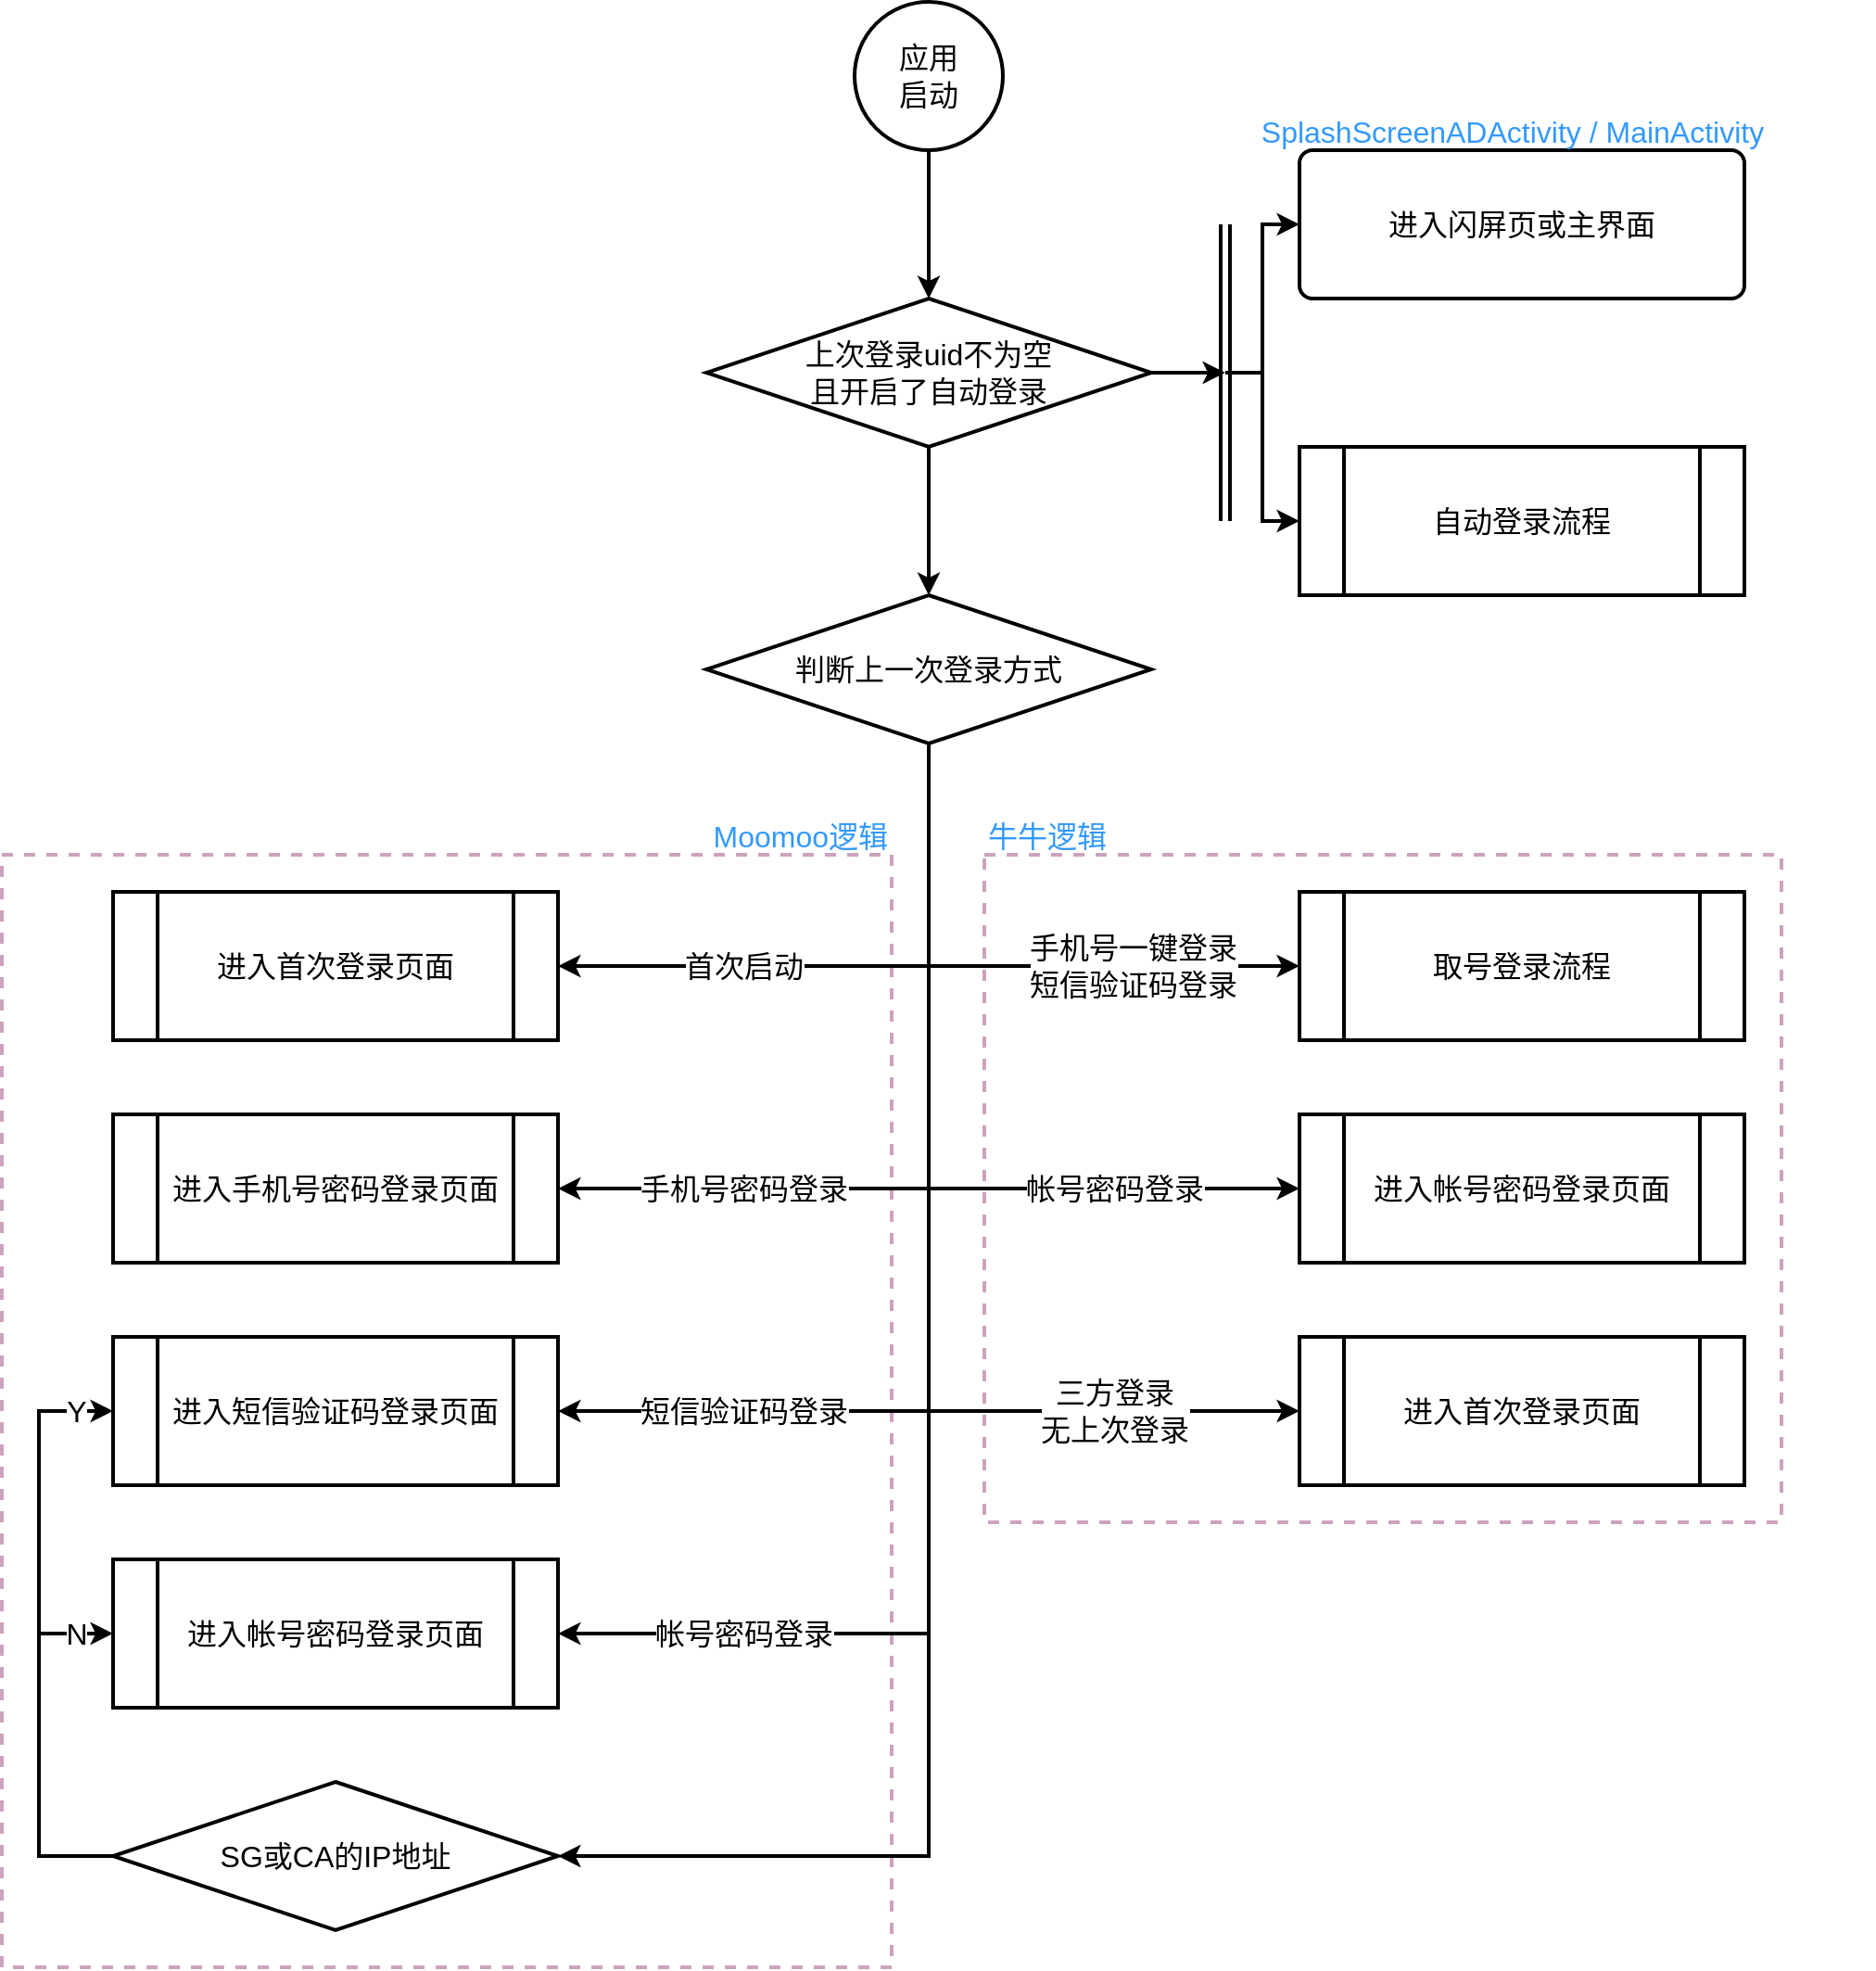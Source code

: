 <mxfile version="15.5.9" type="github">
  <diagram id="qoT9MYY9_t4PGDL6Biyj" name="Page-1">
    <mxGraphModel dx="2249" dy="762" grid="1" gridSize="10" guides="1" tooltips="1" connect="1" arrows="1" fold="1" page="1" pageScale="1" pageWidth="827" pageHeight="1169" math="0" shadow="0">
      <root>
        <mxCell id="0" />
        <mxCell id="1" parent="0" />
        <mxCell id="MguBmSjYfqDdbDr2_ZBg-59" value="" style="rounded=0;whiteSpace=wrap;html=1;fontSize=16;fontColor=#000000;strokeWidth=2;fillColor=none;dashed=1;strokeColor=#CDA2BE;" vertex="1" parent="1">
          <mxGeometry x="190" y="500" width="430" height="360" as="geometry" />
        </mxCell>
        <mxCell id="MguBmSjYfqDdbDr2_ZBg-56" value="" style="rounded=0;whiteSpace=wrap;html=1;fontSize=16;fontColor=#000000;strokeWidth=2;fillColor=none;dashed=1;strokeColor=#CDA2BE;" vertex="1" parent="1">
          <mxGeometry x="-340" y="500" width="480" height="600" as="geometry" />
        </mxCell>
        <mxCell id="MguBmSjYfqDdbDr2_ZBg-3" style="edgeStyle=orthogonalEdgeStyle;rounded=0;orthogonalLoop=1;jettySize=auto;html=1;exitX=0.5;exitY=1;exitDx=0;exitDy=0;exitPerimeter=0;entryX=0.5;entryY=0;entryDx=0;entryDy=0;entryPerimeter=0;fontSize=16;strokeWidth=2;" edge="1" parent="1" source="MguBmSjYfqDdbDr2_ZBg-1" target="MguBmSjYfqDdbDr2_ZBg-2">
          <mxGeometry relative="1" as="geometry" />
        </mxCell>
        <mxCell id="MguBmSjYfqDdbDr2_ZBg-1" value="应用&lt;br style=&quot;font-size: 16px;&quot;&gt;启动" style="strokeWidth=2;html=1;shape=mxgraph.flowchart.start_2;whiteSpace=wrap;fillColor=none;fontSize=16;" vertex="1" parent="1">
          <mxGeometry x="120" y="40" width="80" height="80" as="geometry" />
        </mxCell>
        <mxCell id="MguBmSjYfqDdbDr2_ZBg-15" style="edgeStyle=orthogonalEdgeStyle;rounded=0;orthogonalLoop=1;jettySize=auto;html=1;exitX=1;exitY=0.5;exitDx=0;exitDy=0;exitPerimeter=0;shadow=0;labelBorderColor=none;fontSize=16;endArrow=classic;endFill=1;strokeWidth=2;" edge="1" parent="1" source="MguBmSjYfqDdbDr2_ZBg-2">
          <mxGeometry relative="1" as="geometry">
            <mxPoint x="320" y="240" as="targetPoint" />
          </mxGeometry>
        </mxCell>
        <mxCell id="MguBmSjYfqDdbDr2_ZBg-21" style="edgeStyle=orthogonalEdgeStyle;rounded=0;orthogonalLoop=1;jettySize=auto;html=1;exitX=0.5;exitY=1;exitDx=0;exitDy=0;exitPerimeter=0;entryX=0.5;entryY=0;entryDx=0;entryDy=0;entryPerimeter=0;shadow=0;labelBorderColor=none;fontSize=16;endArrow=classic;endFill=1;strokeWidth=2;" edge="1" parent="1" source="MguBmSjYfqDdbDr2_ZBg-2" target="MguBmSjYfqDdbDr2_ZBg-20">
          <mxGeometry relative="1" as="geometry" />
        </mxCell>
        <mxCell id="MguBmSjYfqDdbDr2_ZBg-2" value="上次登录uid不为空&lt;br&gt;且开启了自动登录" style="strokeWidth=2;html=1;shape=mxgraph.flowchart.decision;whiteSpace=wrap;fillColor=none;fontSize=16;" vertex="1" parent="1">
          <mxGeometry x="40" y="200" width="240" height="80" as="geometry" />
        </mxCell>
        <mxCell id="MguBmSjYfqDdbDr2_ZBg-7" value="自动登录流程" style="shape=process;whiteSpace=wrap;html=1;backgroundOutline=1;fontSize=16;fillColor=none;strokeWidth=2;" vertex="1" parent="1">
          <mxGeometry x="360" y="280" width="240" height="80" as="geometry" />
        </mxCell>
        <mxCell id="MguBmSjYfqDdbDr2_ZBg-9" value="进入闪屏页或主界面" style="rounded=1;whiteSpace=wrap;html=1;absoluteArcSize=1;arcSize=14;strokeWidth=2;fontSize=16;fillColor=none;" vertex="1" parent="1">
          <mxGeometry x="360" y="120" width="240" height="80" as="geometry" />
        </mxCell>
        <mxCell id="MguBmSjYfqDdbDr2_ZBg-13" style="edgeStyle=orthogonalEdgeStyle;rounded=0;orthogonalLoop=1;jettySize=auto;html=1;fontSize=16;entryX=0;entryY=0.5;entryDx=0;entryDy=0;strokeWidth=2;" edge="1" parent="1" target="MguBmSjYfqDdbDr2_ZBg-9">
          <mxGeometry relative="1" as="geometry">
            <mxPoint x="320" y="240" as="targetPoint" />
            <mxPoint x="320" y="240" as="sourcePoint" />
            <Array as="points">
              <mxPoint x="340" y="240" />
              <mxPoint x="340" y="160" />
            </Array>
          </mxGeometry>
        </mxCell>
        <mxCell id="MguBmSjYfqDdbDr2_ZBg-11" value="" style="endArrow=none;html=1;rounded=0;fontSize=16;shape=link;labelBorderColor=none;shadow=0;strokeWidth=2;" edge="1" parent="1">
          <mxGeometry width="50" height="50" relative="1" as="geometry">
            <mxPoint x="320" y="320" as="sourcePoint" />
            <mxPoint x="320" y="160" as="targetPoint" />
          </mxGeometry>
        </mxCell>
        <mxCell id="MguBmSjYfqDdbDr2_ZBg-14" style="edgeStyle=orthogonalEdgeStyle;rounded=0;orthogonalLoop=1;jettySize=auto;html=1;fontSize=16;entryX=0;entryY=0.5;entryDx=0;entryDy=0;strokeWidth=2;" edge="1" parent="1" target="MguBmSjYfqDdbDr2_ZBg-7">
          <mxGeometry relative="1" as="geometry">
            <mxPoint x="320" y="240" as="targetPoint" />
            <mxPoint x="320" y="240" as="sourcePoint" />
            <Array as="points">
              <mxPoint x="340" y="240" />
              <mxPoint x="340" y="320" />
            </Array>
          </mxGeometry>
        </mxCell>
        <mxCell id="MguBmSjYfqDdbDr2_ZBg-29" value="手机号一键登录&lt;br style=&quot;font-size: 16px;&quot;&gt;短信验证码登录" style="edgeStyle=orthogonalEdgeStyle;rounded=0;orthogonalLoop=1;jettySize=auto;html=1;exitX=0.5;exitY=1;exitDx=0;exitDy=0;exitPerimeter=0;shadow=0;labelBorderColor=none;fontSize=16;fontColor=#000000;endArrow=classic;endFill=1;strokeWidth=2;entryX=0;entryY=0.5;entryDx=0;entryDy=0;" edge="1" parent="1" source="MguBmSjYfqDdbDr2_ZBg-20" target="MguBmSjYfqDdbDr2_ZBg-28">
          <mxGeometry x="0.438" relative="1" as="geometry">
            <Array as="points">
              <mxPoint x="160" y="560" />
            </Array>
            <mxPoint as="offset" />
          </mxGeometry>
        </mxCell>
        <mxCell id="MguBmSjYfqDdbDr2_ZBg-32" value="&lt;font color=&quot;#000000&quot; style=&quot;font-size: 16px&quot;&gt;帐号密码登录&lt;/font&gt;" style="edgeStyle=orthogonalEdgeStyle;rounded=0;orthogonalLoop=1;jettySize=auto;html=1;exitX=0.5;exitY=1;exitDx=0;exitDy=0;exitPerimeter=0;entryX=0;entryY=0.5;entryDx=0;entryDy=0;shadow=0;labelBorderColor=none;fontSize=12;fontColor=#3399FF;endArrow=classic;endFill=1;strokeWidth=2;" edge="1" parent="1" source="MguBmSjYfqDdbDr2_ZBg-20" target="MguBmSjYfqDdbDr2_ZBg-30">
          <mxGeometry x="0.545" relative="1" as="geometry">
            <mxPoint as="offset" />
          </mxGeometry>
        </mxCell>
        <mxCell id="MguBmSjYfqDdbDr2_ZBg-33" value="&lt;font color=&quot;#000000&quot; style=&quot;font-size: 16px&quot;&gt;三方登录&lt;br&gt;无上次登录&lt;/font&gt;" style="edgeStyle=orthogonalEdgeStyle;rounded=0;orthogonalLoop=1;jettySize=auto;html=1;exitX=0.5;exitY=1;exitDx=0;exitDy=0;exitPerimeter=0;entryX=0;entryY=0.5;entryDx=0;entryDy=0;shadow=0;labelBorderColor=none;fontSize=12;fontColor=#3399FF;endArrow=classic;endFill=1;strokeWidth=2;" edge="1" parent="1" source="MguBmSjYfqDdbDr2_ZBg-20" target="MguBmSjYfqDdbDr2_ZBg-31">
          <mxGeometry x="0.643" relative="1" as="geometry">
            <Array as="points">
              <mxPoint x="160" y="800" />
            </Array>
            <mxPoint as="offset" />
          </mxGeometry>
        </mxCell>
        <mxCell id="MguBmSjYfqDdbDr2_ZBg-37" value="首次启动" style="edgeStyle=orthogonalEdgeStyle;rounded=0;orthogonalLoop=1;jettySize=auto;html=1;exitX=0.5;exitY=1;exitDx=0;exitDy=0;exitPerimeter=0;shadow=0;labelBackgroundColor=default;labelBorderColor=none;fontSize=16;fontColor=#000000;endArrow=classic;endFill=1;strokeWidth=2;entryX=1;entryY=0.5;entryDx=0;entryDy=0;" edge="1" parent="1" source="MguBmSjYfqDdbDr2_ZBg-20" target="MguBmSjYfqDdbDr2_ZBg-36">
          <mxGeometry x="0.375" relative="1" as="geometry">
            <mxPoint as="offset" />
          </mxGeometry>
        </mxCell>
        <mxCell id="MguBmSjYfqDdbDr2_ZBg-39" value="手机号密码登录" style="edgeStyle=orthogonalEdgeStyle;rounded=0;orthogonalLoop=1;jettySize=auto;html=1;exitX=0.5;exitY=1;exitDx=0;exitDy=0;exitPerimeter=0;entryX=1;entryY=0.5;entryDx=0;entryDy=0;shadow=0;labelBackgroundColor=default;labelBorderColor=none;fontSize=16;fontColor=#000000;endArrow=classic;endFill=1;strokeWidth=2;" edge="1" parent="1" source="MguBmSjYfqDdbDr2_ZBg-20" target="MguBmSjYfqDdbDr2_ZBg-38">
          <mxGeometry x="0.545" relative="1" as="geometry">
            <mxPoint as="offset" />
          </mxGeometry>
        </mxCell>
        <mxCell id="MguBmSjYfqDdbDr2_ZBg-41" value="短信验证码登录" style="edgeStyle=orthogonalEdgeStyle;rounded=0;orthogonalLoop=1;jettySize=auto;html=1;exitX=0.5;exitY=1;exitDx=0;exitDy=0;exitPerimeter=0;entryX=1;entryY=0.5;entryDx=0;entryDy=0;shadow=0;labelBackgroundColor=default;labelBorderColor=none;fontSize=16;fontColor=#000000;endArrow=classic;endFill=1;strokeWidth=2;" edge="1" parent="1" source="MguBmSjYfqDdbDr2_ZBg-20" target="MguBmSjYfqDdbDr2_ZBg-40">
          <mxGeometry x="0.643" relative="1" as="geometry">
            <mxPoint as="offset" />
          </mxGeometry>
        </mxCell>
        <mxCell id="MguBmSjYfqDdbDr2_ZBg-43" value="帐号密码登录" style="edgeStyle=orthogonalEdgeStyle;rounded=0;orthogonalLoop=1;jettySize=auto;html=1;exitX=0.5;exitY=1;exitDx=0;exitDy=0;exitPerimeter=0;entryX=1;entryY=0.5;entryDx=0;entryDy=0;shadow=0;labelBackgroundColor=default;labelBorderColor=none;fontSize=16;fontColor=#000000;endArrow=classic;endFill=1;strokeWidth=2;" edge="1" parent="1" source="MguBmSjYfqDdbDr2_ZBg-20" target="MguBmSjYfqDdbDr2_ZBg-42">
          <mxGeometry x="0.706" relative="1" as="geometry">
            <mxPoint as="offset" />
          </mxGeometry>
        </mxCell>
        <mxCell id="MguBmSjYfqDdbDr2_ZBg-46" style="edgeStyle=orthogonalEdgeStyle;rounded=0;orthogonalLoop=1;jettySize=auto;html=1;exitX=0.5;exitY=1;exitDx=0;exitDy=0;exitPerimeter=0;entryX=1;entryY=0.5;entryDx=0;entryDy=0;entryPerimeter=0;shadow=0;labelBackgroundColor=default;labelBorderColor=none;fontSize=16;fontColor=#000000;endArrow=classic;endFill=1;strokeWidth=2;" edge="1" parent="1" source="MguBmSjYfqDdbDr2_ZBg-20" target="MguBmSjYfqDdbDr2_ZBg-45">
          <mxGeometry relative="1" as="geometry">
            <Array as="points">
              <mxPoint x="160" y="1040" />
            </Array>
          </mxGeometry>
        </mxCell>
        <mxCell id="MguBmSjYfqDdbDr2_ZBg-20" value="判断上一次登录方式" style="strokeWidth=2;html=1;shape=mxgraph.flowchart.decision;whiteSpace=wrap;fillColor=none;fontSize=16;" vertex="1" parent="1">
          <mxGeometry x="40" y="360" width="240" height="80" as="geometry" />
        </mxCell>
        <mxCell id="MguBmSjYfqDdbDr2_ZBg-26" value="SplashScreenADActivity / MainActivity" style="text;html=1;strokeColor=none;fillColor=none;align=center;verticalAlign=middle;whiteSpace=wrap;rounded=0;fontSize=16;fontColor=#3399FF;" vertex="1" parent="1">
          <mxGeometry x="280" y="100" width="390" height="20" as="geometry" />
        </mxCell>
        <mxCell id="MguBmSjYfqDdbDr2_ZBg-28" value="取号登录流程" style="shape=process;whiteSpace=wrap;html=1;backgroundOutline=1;fontSize=16;fillColor=none;strokeWidth=2;" vertex="1" parent="1">
          <mxGeometry x="360" y="520" width="240" height="80" as="geometry" />
        </mxCell>
        <mxCell id="MguBmSjYfqDdbDr2_ZBg-30" value="进入帐号密码登录页面" style="shape=process;whiteSpace=wrap;html=1;backgroundOutline=1;fontSize=16;fillColor=none;strokeWidth=2;" vertex="1" parent="1">
          <mxGeometry x="360" y="640" width="240" height="80" as="geometry" />
        </mxCell>
        <mxCell id="MguBmSjYfqDdbDr2_ZBg-31" value="进入首次登录页面" style="shape=process;whiteSpace=wrap;html=1;backgroundOutline=1;fontSize=16;fillColor=none;strokeWidth=2;" vertex="1" parent="1">
          <mxGeometry x="360" y="760" width="240" height="80" as="geometry" />
        </mxCell>
        <mxCell id="MguBmSjYfqDdbDr2_ZBg-36" value="进入首次登录页面" style="shape=process;whiteSpace=wrap;html=1;backgroundOutline=1;fontSize=16;fillColor=none;strokeWidth=2;" vertex="1" parent="1">
          <mxGeometry x="-280" y="520" width="240" height="80" as="geometry" />
        </mxCell>
        <mxCell id="MguBmSjYfqDdbDr2_ZBg-38" value="进入手机号密码登录页面" style="shape=process;whiteSpace=wrap;html=1;backgroundOutline=1;fontSize=16;fillColor=none;strokeWidth=2;" vertex="1" parent="1">
          <mxGeometry x="-280" y="640" width="240" height="80" as="geometry" />
        </mxCell>
        <mxCell id="MguBmSjYfqDdbDr2_ZBg-40" value="进入短信验证码登录页面" style="shape=process;whiteSpace=wrap;html=1;backgroundOutline=1;fontSize=16;fillColor=none;strokeWidth=2;" vertex="1" parent="1">
          <mxGeometry x="-280" y="760" width="240" height="80" as="geometry" />
        </mxCell>
        <mxCell id="MguBmSjYfqDdbDr2_ZBg-42" value="进入帐号密码登录页面" style="shape=process;whiteSpace=wrap;html=1;backgroundOutline=1;fontSize=16;fillColor=none;strokeWidth=2;" vertex="1" parent="1">
          <mxGeometry x="-280" y="880" width="240" height="80" as="geometry" />
        </mxCell>
        <mxCell id="MguBmSjYfqDdbDr2_ZBg-54" value="N" style="edgeStyle=orthogonalEdgeStyle;rounded=0;orthogonalLoop=1;jettySize=auto;html=1;exitX=0;exitY=0.5;exitDx=0;exitDy=0;exitPerimeter=0;entryX=0;entryY=0.5;entryDx=0;entryDy=0;shadow=0;labelBackgroundColor=default;labelBorderColor=none;fontSize=16;fontColor=#000000;endArrow=classic;endFill=1;strokeWidth=2;" edge="1" parent="1" source="MguBmSjYfqDdbDr2_ZBg-45" target="MguBmSjYfqDdbDr2_ZBg-42">
          <mxGeometry x="0.8" relative="1" as="geometry">
            <Array as="points">
              <mxPoint x="-320" y="1040" />
              <mxPoint x="-320" y="920" />
            </Array>
            <mxPoint as="offset" />
          </mxGeometry>
        </mxCell>
        <mxCell id="MguBmSjYfqDdbDr2_ZBg-55" value="Y" style="edgeStyle=orthogonalEdgeStyle;rounded=0;orthogonalLoop=1;jettySize=auto;html=1;exitX=0;exitY=0.5;exitDx=0;exitDy=0;exitPerimeter=0;entryX=0;entryY=0.5;entryDx=0;entryDy=0;shadow=0;labelBackgroundColor=default;labelBorderColor=none;fontSize=16;fontColor=#000000;endArrow=classic;endFill=1;strokeWidth=2;" edge="1" parent="1" source="MguBmSjYfqDdbDr2_ZBg-45" target="MguBmSjYfqDdbDr2_ZBg-40">
          <mxGeometry x="0.875" relative="1" as="geometry">
            <Array as="points">
              <mxPoint x="-320" y="1040" />
              <mxPoint x="-320" y="800" />
            </Array>
            <mxPoint as="offset" />
          </mxGeometry>
        </mxCell>
        <mxCell id="MguBmSjYfqDdbDr2_ZBg-45" value="SG或CA的IP地址" style="strokeWidth=2;html=1;shape=mxgraph.flowchart.decision;whiteSpace=wrap;fillColor=none;fontSize=16;" vertex="1" parent="1">
          <mxGeometry x="-280" y="1000" width="240" height="80" as="geometry" />
        </mxCell>
        <mxCell id="MguBmSjYfqDdbDr2_ZBg-57" value="Moomoo逻辑" style="text;html=1;strokeColor=none;fillColor=none;align=right;verticalAlign=middle;whiteSpace=wrap;rounded=0;fontSize=16;fontColor=#3399FF;" vertex="1" parent="1">
          <mxGeometry x="-100" y="480" width="240" height="20" as="geometry" />
        </mxCell>
        <mxCell id="MguBmSjYfqDdbDr2_ZBg-58" value="牛牛逻辑" style="text;html=1;strokeColor=none;fillColor=none;align=left;verticalAlign=middle;whiteSpace=wrap;rounded=0;fontSize=16;fontColor=#3399FF;" vertex="1" parent="1">
          <mxGeometry x="190" y="480" width="240" height="20" as="geometry" />
        </mxCell>
      </root>
    </mxGraphModel>
  </diagram>
</mxfile>
